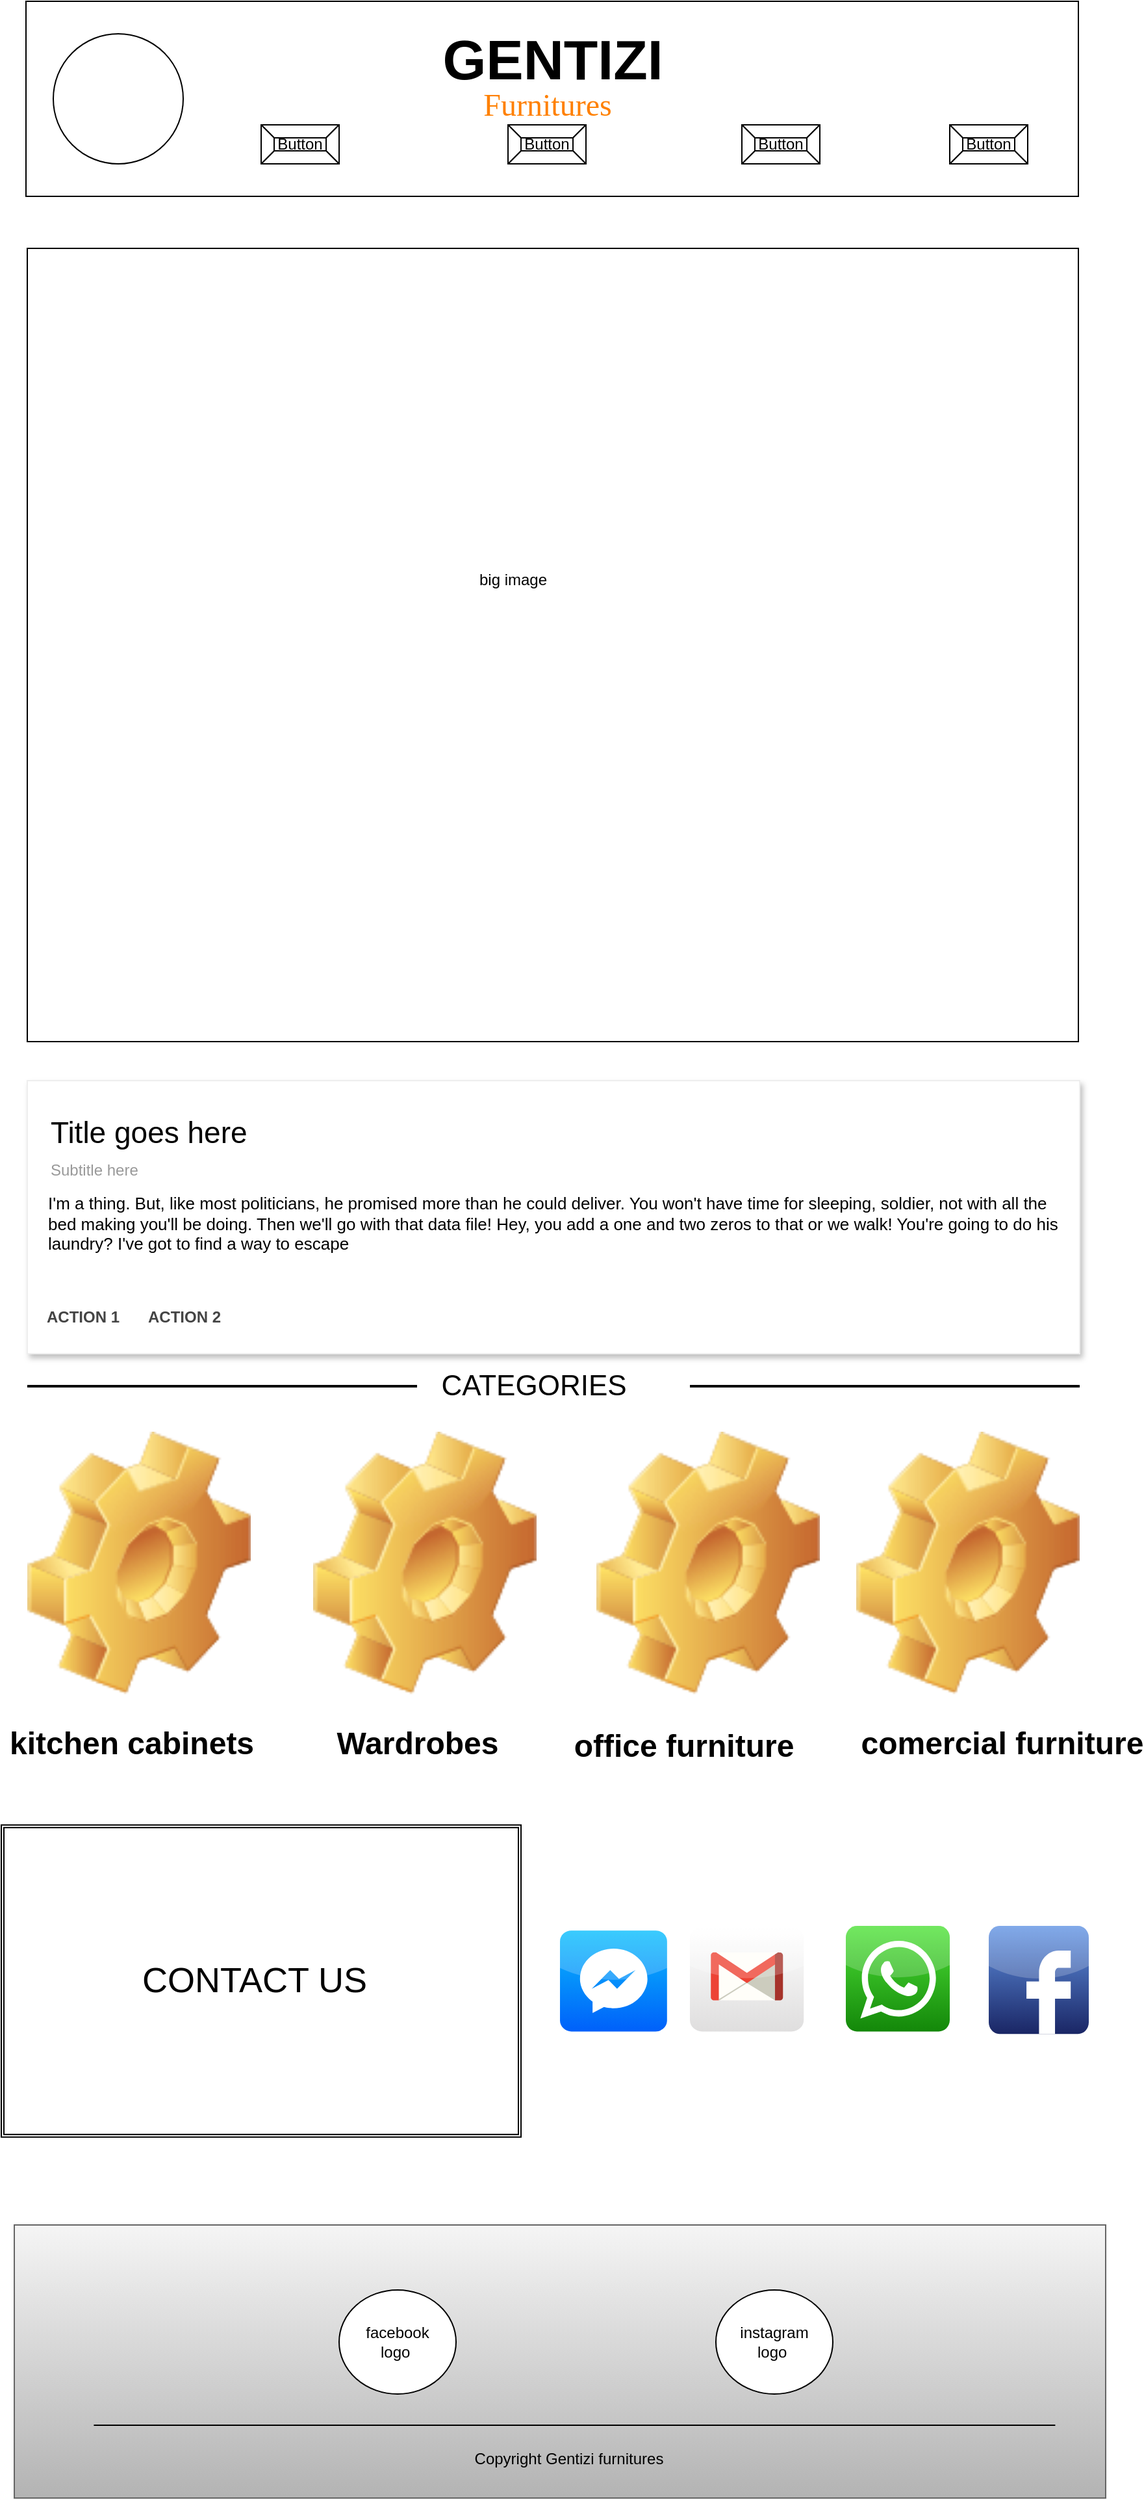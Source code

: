 <mxfile version="21.5.0" type="device">
  <diagram name="Página-1" id="U2NhIT_4wlTlXD6VRpkP">
    <mxGraphModel dx="1707" dy="427" grid="1" gridSize="10" guides="1" tooltips="1" connect="1" arrows="1" fold="1" page="1" pageScale="1" pageWidth="827" pageHeight="1169" math="0" shadow="0">
      <root>
        <mxCell id="0" />
        <mxCell id="1" parent="0" />
        <mxCell id="7m2hUwW0qzy47AlpeMbO-1" value="" style="rounded=0;whiteSpace=wrap;html=1;" parent="1" vertex="1">
          <mxGeometry x="9" y="10" width="810" height="150" as="geometry" />
        </mxCell>
        <mxCell id="7m2hUwW0qzy47AlpeMbO-2" value="" style="ellipse;whiteSpace=wrap;html=1;aspect=fixed;" parent="1" vertex="1">
          <mxGeometry x="30" y="35" width="100" height="100" as="geometry" />
        </mxCell>
        <mxCell id="7m2hUwW0qzy47AlpeMbO-5" value="GENTIZI" style="text;strokeColor=none;fillColor=none;html=1;fontSize=43;fontStyle=1;verticalAlign=middle;align=center;" parent="1" vertex="1">
          <mxGeometry x="244" y="20" width="340" height="70" as="geometry" />
        </mxCell>
        <mxCell id="7m2hUwW0qzy47AlpeMbO-6" value="&lt;font color=&quot;#ff8000&quot; face=&quot;Verdana&quot; style=&quot;font-weight: normal;&quot;&gt;Furnitures&lt;/font&gt;" style="text;strokeColor=none;fillColor=none;html=1;fontSize=24;fontStyle=1;verticalAlign=middle;align=center;" parent="1" vertex="1">
          <mxGeometry x="360" y="70" width="100" height="40" as="geometry" />
        </mxCell>
        <mxCell id="7m2hUwW0qzy47AlpeMbO-10" value="Button" style="labelPosition=center;verticalLabelPosition=middle;align=center;html=1;shape=mxgraph.basic.button;dx=10;whiteSpace=wrap;" parent="1" vertex="1">
          <mxGeometry x="190" y="105" width="60" height="30" as="geometry" />
        </mxCell>
        <mxCell id="7m2hUwW0qzy47AlpeMbO-11" value="Button" style="labelPosition=center;verticalLabelPosition=middle;align=center;html=1;shape=mxgraph.basic.button;dx=10;whiteSpace=wrap;" parent="1" vertex="1">
          <mxGeometry x="380" y="105" width="60" height="30" as="geometry" />
        </mxCell>
        <mxCell id="7m2hUwW0qzy47AlpeMbO-12" value="Button" style="labelPosition=center;verticalLabelPosition=middle;align=center;html=1;shape=mxgraph.basic.button;dx=10;whiteSpace=wrap;" parent="1" vertex="1">
          <mxGeometry x="560" y="105" width="60" height="30" as="geometry" />
        </mxCell>
        <mxCell id="7m2hUwW0qzy47AlpeMbO-17" value="Button" style="labelPosition=center;verticalLabelPosition=middle;align=center;html=1;shape=mxgraph.basic.button;dx=10;whiteSpace=wrap;" parent="1" vertex="1">
          <mxGeometry x="720" y="105" width="60" height="30" as="geometry" />
        </mxCell>
        <mxCell id="7m2hUwW0qzy47AlpeMbO-18" value="" style="verticalLabelPosition=bottom;verticalAlign=top;html=1;shape=mxgraph.basic.rect;fillColor2=none;strokeWidth=1;size=20;indent=5;labelBackgroundColor=#B3B3B3;fillColor=#f5f5f5;strokeColor=#666666;gradientColor=#b3b3b3;" parent="1" vertex="1">
          <mxGeometry y="1720" width="840" height="210" as="geometry" />
        </mxCell>
        <mxCell id="7m2hUwW0qzy47AlpeMbO-20" value="" style="verticalLabelPosition=bottom;verticalAlign=top;html=1;shape=mxgraph.flowchart.on-page_reference;" parent="1" vertex="1">
          <mxGeometry x="540" y="1770" width="90" height="80" as="geometry" />
        </mxCell>
        <mxCell id="7m2hUwW0qzy47AlpeMbO-22" value="" style="line;strokeWidth=1;fillColor=none;align=left;verticalAlign=middle;spacingTop=-1;spacingLeft=3;spacingRight=3;rotatable=0;labelPosition=right;points=[];portConstraint=eastwest;strokeColor=inherit;" parent="1" vertex="1">
          <mxGeometry x="61.2" y="1870" width="740" height="8" as="geometry" />
        </mxCell>
        <UserObject label="Copyright Gentizi furnitures" placeholders="1" name="Variable" id="7m2hUwW0qzy47AlpeMbO-24">
          <mxCell style="text;html=1;strokeColor=none;fillColor=none;align=center;verticalAlign=middle;whiteSpace=wrap;overflow=hidden;" parent="1" vertex="1">
            <mxGeometry x="162.4" y="1890" width="530" height="20" as="geometry" />
          </mxCell>
        </UserObject>
        <mxCell id="R5AY2FHfzKNgrLlBBQ8p-27" value="" style="verticalLabelPosition=bottom;verticalAlign=top;html=1;shape=mxgraph.flowchart.on-page_reference;" vertex="1" parent="1">
          <mxGeometry x="250" y="1770" width="90" height="80" as="geometry" />
        </mxCell>
        <mxCell id="R5AY2FHfzKNgrLlBBQ8p-28" value="facebook logo&amp;nbsp;" style="text;html=1;strokeColor=none;fillColor=none;align=center;verticalAlign=middle;whiteSpace=wrap;rounded=0;" vertex="1" parent="1">
          <mxGeometry x="265" y="1795" width="60" height="30" as="geometry" />
        </mxCell>
        <mxCell id="R5AY2FHfzKNgrLlBBQ8p-29" value="instagram logo&amp;nbsp;" style="text;html=1;strokeColor=none;fillColor=none;align=center;verticalAlign=middle;whiteSpace=wrap;rounded=0;" vertex="1" parent="1">
          <mxGeometry x="555" y="1795" width="60" height="30" as="geometry" />
        </mxCell>
        <mxCell id="R5AY2FHfzKNgrLlBBQ8p-30" value="" style="rounded=0;whiteSpace=wrap;html=1;" vertex="1" parent="1">
          <mxGeometry x="10" y="200" width="809" height="610" as="geometry" />
        </mxCell>
        <mxCell id="R5AY2FHfzKNgrLlBBQ8p-31" value="big image" style="text;html=1;strokeColor=none;fillColor=none;align=center;verticalAlign=middle;whiteSpace=wrap;rounded=0;" vertex="1" parent="1">
          <mxGeometry x="354" y="440" width="60" height="30" as="geometry" />
        </mxCell>
        <mxCell id="R5AY2FHfzKNgrLlBBQ8p-32" value="Title goes here" style="shape=rect;fillColor=#ffffff;strokeColor=#eeeeee;shadow=1;fontColor=#000000;fontSize=23;fontStyle=0;verticalAlign=top;spacingBottom=0;spacingLeft=16;spacingTop=20;align=left;whiteSpace=wrap;html=1;" vertex="1" parent="1">
          <mxGeometry x="10" y="840" width="810" height="210" as="geometry" />
        </mxCell>
        <mxCell id="R5AY2FHfzKNgrLlBBQ8p-33" value="Subtitle here" style="text;fontColor=#999999;fontSize=12;fontStyle=0;verticalAlign=middle;spacingBottom=0;spacingLeft=16;resizeWidth=1;whiteSpace=wrap;html=1;" vertex="1" parent="R5AY2FHfzKNgrLlBBQ8p-32">
          <mxGeometry width="810.0" height="20" relative="1" as="geometry">
            <mxPoint y="59" as="offset" />
          </mxGeometry>
        </mxCell>
        <mxCell id="R5AY2FHfzKNgrLlBBQ8p-34" value="I&amp;#39;m a thing. But, like most politicians, he promised more than he could deliver. You won&amp;#39;t have time for sleeping, soldier, not with all the bed making you&amp;#39;ll be doing. Then we&amp;#39;ll go with that data file! Hey, you add a one and two zeros to that or we walk! You&amp;#39;re going to do his laundry? I&amp;#39;ve got to find a way to escape" style="text;whiteSpace=wrap;fontSize=13;spacing=16;spacingTop=-4;resizeWidth=1;resizeHeight=1;html=1;" vertex="1" parent="R5AY2FHfzKNgrLlBBQ8p-32">
          <mxGeometry width="810.0" height="116.842" relative="1" as="geometry">
            <mxPoint y="70" as="offset" />
          </mxGeometry>
        </mxCell>
        <mxCell id="R5AY2FHfzKNgrLlBBQ8p-35" value="ACTION 1" style="shape=rect;strokeColor=none;fillColor=#ffffff;fontColor=#444444;fontStyle=1;whiteSpace=wrap;html=1;" vertex="1" parent="R5AY2FHfzKNgrLlBBQ8p-32">
          <mxGeometry y="1" width="70" height="40" relative="1" as="geometry">
            <mxPoint x="8" y="-48" as="offset" />
          </mxGeometry>
        </mxCell>
        <mxCell id="R5AY2FHfzKNgrLlBBQ8p-36" value="ACTION 2" style="shape=rect;strokeColor=none;fillColor=#ffffff;fontColor=#444444;fontStyle=1;whiteSpace=wrap;html=1;" vertex="1" parent="R5AY2FHfzKNgrLlBBQ8p-32">
          <mxGeometry y="1" width="70" height="40" relative="1" as="geometry">
            <mxPoint x="86" y="-48" as="offset" />
          </mxGeometry>
        </mxCell>
        <mxCell id="R5AY2FHfzKNgrLlBBQ8p-37" value="" style="dashed=0;outlineConnect=0;html=1;align=center;labelPosition=center;verticalLabelPosition=bottom;verticalAlign=top;shape=mxgraph.webicons.facebook;fillColor=#6294E4;gradientColor=#1A2665" vertex="1" parent="1">
          <mxGeometry x="750" y="1490" width="77" height="83.1" as="geometry" />
        </mxCell>
        <mxCell id="R5AY2FHfzKNgrLlBBQ8p-38" value="" style="dashed=0;outlineConnect=0;html=1;align=center;labelPosition=center;verticalLabelPosition=bottom;verticalAlign=top;shape=mxgraph.webicons.whatsapp;fillColor=#4FE238;gradientColor=#138709" vertex="1" parent="1">
          <mxGeometry x="640" y="1490" width="80" height="81.2" as="geometry" />
        </mxCell>
        <mxCell id="R5AY2FHfzKNgrLlBBQ8p-39" value="" style="dashed=0;outlineConnect=0;html=1;align=center;labelPosition=center;verticalLabelPosition=bottom;verticalAlign=top;shape=mxgraph.webicons.gmail;gradientColor=#DFDEDE" vertex="1" parent="1">
          <mxGeometry x="520" y="1491.2" width="87.6" height="80" as="geometry" />
        </mxCell>
        <mxCell id="R5AY2FHfzKNgrLlBBQ8p-40" value="" style="dashed=0;outlineConnect=0;html=1;align=center;labelPosition=center;verticalLabelPosition=bottom;verticalAlign=top;shape=mxgraph.webicons.messenger_3;fillColor=#09BEFC;gradientColor=#0060FA" vertex="1" parent="1">
          <mxGeometry x="420.0" y="1493.6" width="82.4" height="77.6" as="geometry" />
        </mxCell>
        <mxCell id="R5AY2FHfzKNgrLlBBQ8p-42" value="" style="shape=image;html=1;verticalLabelPosition=bottom;verticalAlign=top;imageAspect=1;aspect=fixed;image=img/clipart/Gear_128x128.png" vertex="1" parent="1">
          <mxGeometry x="10" y="1110" width="172" height="201.77" as="geometry" />
        </mxCell>
        <mxCell id="R5AY2FHfzKNgrLlBBQ8p-44" value="" style="shape=image;html=1;verticalLabelPosition=bottom;verticalAlign=top;imageAspect=1;aspect=fixed;image=img/clipart/Gear_128x128.png" vertex="1" parent="1">
          <mxGeometry x="230" y="1110" width="172" height="201.77" as="geometry" />
        </mxCell>
        <mxCell id="R5AY2FHfzKNgrLlBBQ8p-45" value="" style="shape=image;html=1;verticalLabelPosition=bottom;verticalAlign=top;imageAspect=1;aspect=fixed;image=img/clipart/Gear_128x128.png" vertex="1" parent="1">
          <mxGeometry x="448" y="1110" width="172" height="201.77" as="geometry" />
        </mxCell>
        <mxCell id="R5AY2FHfzKNgrLlBBQ8p-46" value="" style="shape=image;html=1;verticalLabelPosition=bottom;verticalAlign=top;imageAspect=1;aspect=fixed;image=img/clipart/Gear_128x128.png" vertex="1" parent="1">
          <mxGeometry x="648" y="1110" width="172" height="201.77" as="geometry" />
        </mxCell>
        <mxCell id="R5AY2FHfzKNgrLlBBQ8p-47" value="kitchen cabinets" style="text;strokeColor=none;fillColor=none;html=1;fontSize=24;fontStyle=1;verticalAlign=middle;align=center;" vertex="1" parent="1">
          <mxGeometry x="40" y="1330" width="100" height="40" as="geometry" />
        </mxCell>
        <mxCell id="R5AY2FHfzKNgrLlBBQ8p-48" value="Wardrobes" style="text;strokeColor=none;fillColor=none;html=1;fontSize=24;fontStyle=1;verticalAlign=middle;align=center;" vertex="1" parent="1">
          <mxGeometry x="260" y="1330" width="100" height="40" as="geometry" />
        </mxCell>
        <mxCell id="R5AY2FHfzKNgrLlBBQ8p-49" value="office furniture" style="text;strokeColor=none;fillColor=none;html=1;fontSize=24;fontStyle=1;verticalAlign=middle;align=center;" vertex="1" parent="1">
          <mxGeometry x="470" y="1311.77" width="90" height="80" as="geometry" />
        </mxCell>
        <mxCell id="R5AY2FHfzKNgrLlBBQ8p-50" value="comercial furniture" style="text;strokeColor=none;fillColor=none;html=1;fontSize=24;fontStyle=1;verticalAlign=middle;align=center;" vertex="1" parent="1">
          <mxGeometry x="710" y="1330" width="100" height="40" as="geometry" />
        </mxCell>
        <UserObject label="CATEGORIES" placeholders="1" name="Variable" id="R5AY2FHfzKNgrLlBBQ8p-51">
          <mxCell style="text;html=1;strokeColor=none;fillColor=none;align=center;verticalAlign=middle;whiteSpace=wrap;overflow=hidden;fontSize=22;" vertex="1" parent="1">
            <mxGeometry y="1050" width="800" height="50" as="geometry" />
          </mxCell>
        </UserObject>
        <mxCell id="R5AY2FHfzKNgrLlBBQ8p-52" value="" style="line;strokeWidth=2;html=1;" vertex="1" parent="1">
          <mxGeometry x="520" y="1070" width="300" height="10" as="geometry" />
        </mxCell>
        <mxCell id="R5AY2FHfzKNgrLlBBQ8p-53" value="" style="line;strokeWidth=2;html=1;" vertex="1" parent="1">
          <mxGeometry x="10" y="1070" width="300" height="10" as="geometry" />
        </mxCell>
        <mxCell id="R5AY2FHfzKNgrLlBBQ8p-54" value="" style="shape=ext;double=1;rounded=0;whiteSpace=wrap;html=1;" vertex="1" parent="1">
          <mxGeometry x="-10" y="1412.4" width="400" height="240" as="geometry" />
        </mxCell>
        <UserObject label="CONTACT US" placeholders="1" name="Variable" id="R5AY2FHfzKNgrLlBBQ8p-55">
          <mxCell style="text;html=1;strokeColor=none;fillColor=none;align=center;verticalAlign=middle;whiteSpace=wrap;overflow=hidden;fontSize=27;" vertex="1" parent="1">
            <mxGeometry x="80" y="1487.4" width="210" height="90" as="geometry" />
          </mxCell>
        </UserObject>
      </root>
    </mxGraphModel>
  </diagram>
</mxfile>
